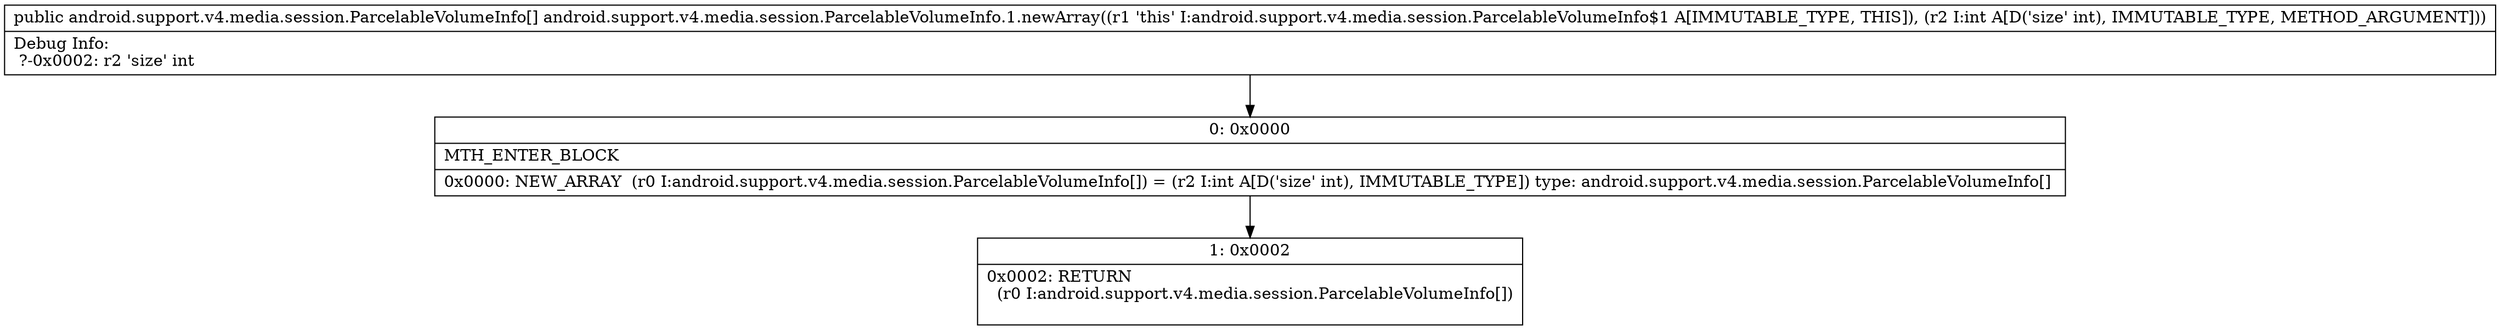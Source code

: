 digraph "CFG forandroid.support.v4.media.session.ParcelableVolumeInfo.1.newArray(I)[Landroid\/support\/v4\/media\/session\/ParcelableVolumeInfo;" {
Node_0 [shape=record,label="{0\:\ 0x0000|MTH_ENTER_BLOCK\l|0x0000: NEW_ARRAY  (r0 I:android.support.v4.media.session.ParcelableVolumeInfo[]) = (r2 I:int A[D('size' int), IMMUTABLE_TYPE]) type: android.support.v4.media.session.ParcelableVolumeInfo[] \l}"];
Node_1 [shape=record,label="{1\:\ 0x0002|0x0002: RETURN  \l  (r0 I:android.support.v4.media.session.ParcelableVolumeInfo[])\l \l}"];
MethodNode[shape=record,label="{public android.support.v4.media.session.ParcelableVolumeInfo[] android.support.v4.media.session.ParcelableVolumeInfo.1.newArray((r1 'this' I:android.support.v4.media.session.ParcelableVolumeInfo$1 A[IMMUTABLE_TYPE, THIS]), (r2 I:int A[D('size' int), IMMUTABLE_TYPE, METHOD_ARGUMENT]))  | Debug Info:\l  ?\-0x0002: r2 'size' int\l}"];
MethodNode -> Node_0;
Node_0 -> Node_1;
}

